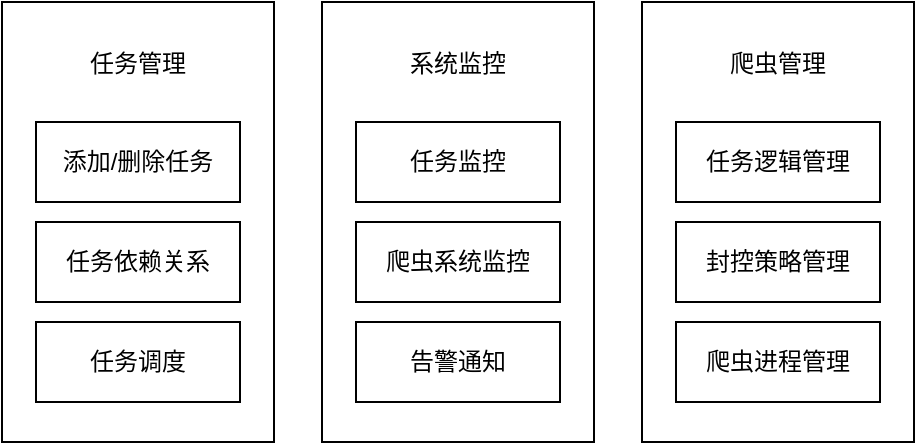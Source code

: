 <mxfile version="22.1.2" type="github">
  <diagram name="第 1 页" id="T5enPagGDyysxPcJfKMC">
    <mxGraphModel dx="1434" dy="797" grid="1" gridSize="10" guides="1" tooltips="1" connect="1" arrows="1" fold="1" page="1" pageScale="1" pageWidth="827" pageHeight="1169" math="0" shadow="0">
      <root>
        <mxCell id="0" />
        <mxCell id="1" parent="0" />
        <mxCell id="2eOYJ9R_kwQV_OgftA1X-1" value="" style="rounded=0;whiteSpace=wrap;html=1;labelPosition=center;verticalLabelPosition=middle;align=center;verticalAlign=middle;" vertex="1" parent="1">
          <mxGeometry x="80" y="200" width="136" height="220" as="geometry" />
        </mxCell>
        <mxCell id="2eOYJ9R_kwQV_OgftA1X-3" value="任务管理" style="text;html=1;strokeColor=none;fillColor=none;align=center;verticalAlign=middle;whiteSpace=wrap;rounded=0;" vertex="1" parent="1">
          <mxGeometry x="118" y="216" width="60" height="30" as="geometry" />
        </mxCell>
        <mxCell id="2eOYJ9R_kwQV_OgftA1X-4" value="添加/删除任务" style="rounded=0;whiteSpace=wrap;html=1;" vertex="1" parent="1">
          <mxGeometry x="97" y="260" width="102" height="40" as="geometry" />
        </mxCell>
        <mxCell id="2eOYJ9R_kwQV_OgftA1X-5" value="任务依赖关系" style="rounded=0;whiteSpace=wrap;html=1;" vertex="1" parent="1">
          <mxGeometry x="97" y="310" width="102" height="40" as="geometry" />
        </mxCell>
        <mxCell id="2eOYJ9R_kwQV_OgftA1X-6" value="任务调度" style="rounded=0;whiteSpace=wrap;html=1;" vertex="1" parent="1">
          <mxGeometry x="97" y="360" width="102" height="40" as="geometry" />
        </mxCell>
        <mxCell id="2eOYJ9R_kwQV_OgftA1X-7" value="" style="rounded=0;whiteSpace=wrap;html=1;labelPosition=center;verticalLabelPosition=middle;align=center;verticalAlign=middle;" vertex="1" parent="1">
          <mxGeometry x="240" y="200" width="136" height="220" as="geometry" />
        </mxCell>
        <mxCell id="2eOYJ9R_kwQV_OgftA1X-8" value="系统监控" style="text;html=1;strokeColor=none;fillColor=none;align=center;verticalAlign=middle;whiteSpace=wrap;rounded=0;" vertex="1" parent="1">
          <mxGeometry x="278" y="216" width="60" height="30" as="geometry" />
        </mxCell>
        <mxCell id="2eOYJ9R_kwQV_OgftA1X-9" value="任务监控" style="rounded=0;whiteSpace=wrap;html=1;" vertex="1" parent="1">
          <mxGeometry x="257" y="260" width="102" height="40" as="geometry" />
        </mxCell>
        <mxCell id="2eOYJ9R_kwQV_OgftA1X-10" value="爬虫系统监控" style="rounded=0;whiteSpace=wrap;html=1;" vertex="1" parent="1">
          <mxGeometry x="257" y="310" width="102" height="40" as="geometry" />
        </mxCell>
        <mxCell id="2eOYJ9R_kwQV_OgftA1X-12" value="" style="rounded=0;whiteSpace=wrap;html=1;labelPosition=center;verticalLabelPosition=middle;align=center;verticalAlign=middle;" vertex="1" parent="1">
          <mxGeometry x="400" y="200" width="136" height="220" as="geometry" />
        </mxCell>
        <mxCell id="2eOYJ9R_kwQV_OgftA1X-13" value="爬虫管理" style="text;html=1;strokeColor=none;fillColor=none;align=center;verticalAlign=middle;whiteSpace=wrap;rounded=0;" vertex="1" parent="1">
          <mxGeometry x="438" y="216" width="60" height="30" as="geometry" />
        </mxCell>
        <mxCell id="2eOYJ9R_kwQV_OgftA1X-14" value="任务逻辑管理" style="rounded=0;whiteSpace=wrap;html=1;" vertex="1" parent="1">
          <mxGeometry x="417" y="260" width="102" height="40" as="geometry" />
        </mxCell>
        <mxCell id="2eOYJ9R_kwQV_OgftA1X-15" value="封控策略管理" style="rounded=0;whiteSpace=wrap;html=1;" vertex="1" parent="1">
          <mxGeometry x="417" y="310" width="102" height="40" as="geometry" />
        </mxCell>
        <mxCell id="2eOYJ9R_kwQV_OgftA1X-16" value="爬虫进程管理" style="rounded=0;whiteSpace=wrap;html=1;" vertex="1" parent="1">
          <mxGeometry x="417" y="360" width="102" height="40" as="geometry" />
        </mxCell>
        <mxCell id="2eOYJ9R_kwQV_OgftA1X-17" value="告警通知" style="rounded=0;whiteSpace=wrap;html=1;" vertex="1" parent="1">
          <mxGeometry x="257" y="360" width="102" height="40" as="geometry" />
        </mxCell>
      </root>
    </mxGraphModel>
  </diagram>
</mxfile>
